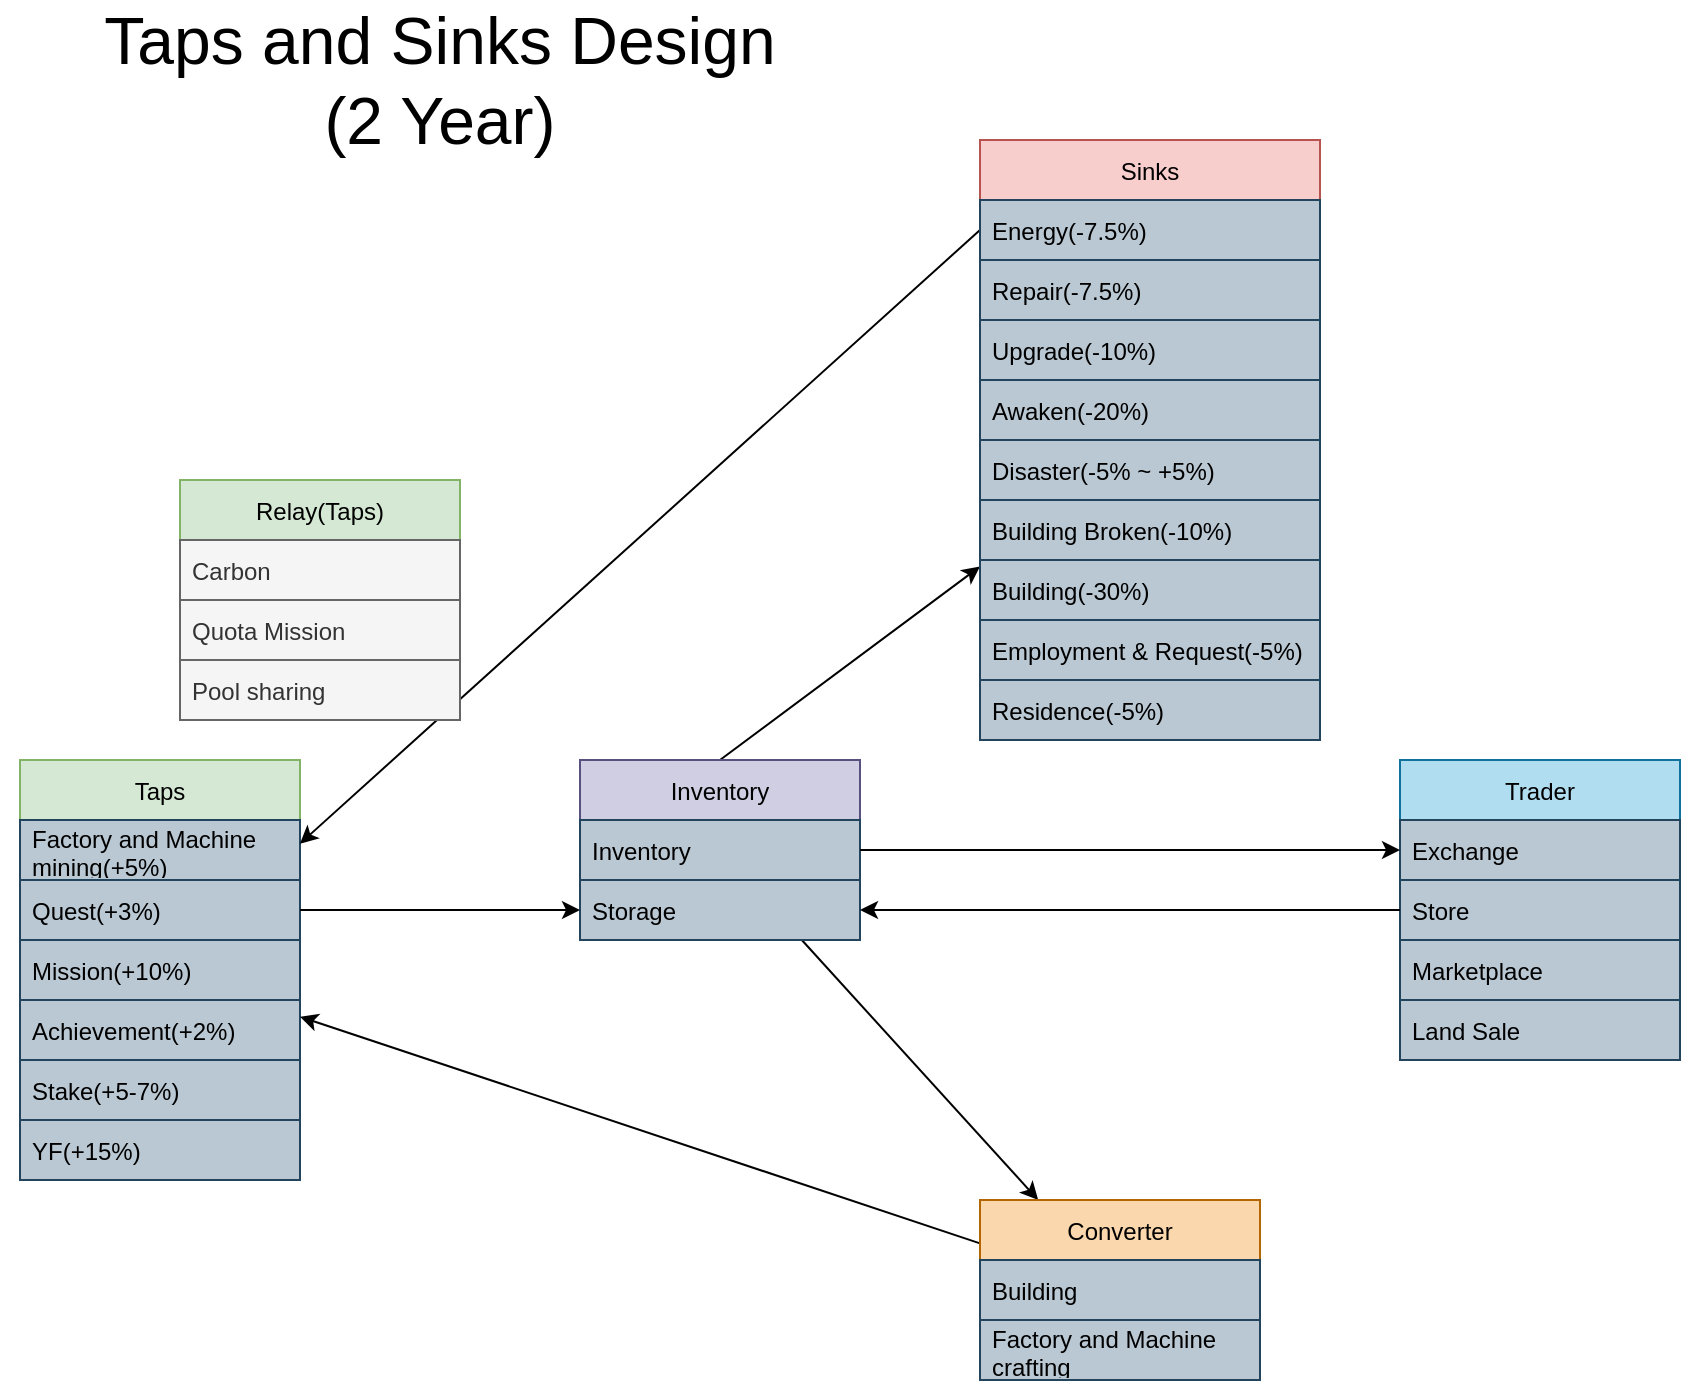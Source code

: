 <mxfile version="20.0.3" type="github">
  <diagram id="5G-i43bFnJrgy0a9fhSI" name="Page-1">
    <mxGraphModel dx="1141" dy="615" grid="1" gridSize="10" guides="1" tooltips="1" connect="1" arrows="1" fold="1" page="1" pageScale="1" pageWidth="850" pageHeight="1100" math="0" shadow="0">
      <root>
        <mxCell id="0" />
        <mxCell id="1" parent="0" />
        <mxCell id="FRvTKEYPMM_RWytjzJ7n-13" value="Taps" style="swimlane;fontStyle=0;childLayout=stackLayout;horizontal=1;startSize=30;horizontalStack=0;resizeParent=1;resizeParentMax=0;resizeLast=0;collapsible=1;marginBottom=0;fillColor=#d5e8d4;strokeColor=#82b366;" parent="1" vertex="1">
          <mxGeometry x="20" y="380" width="140" height="210" as="geometry" />
        </mxCell>
        <mxCell id="FRvTKEYPMM_RWytjzJ7n-14" value="Factory and Machine mining(+5%)" style="text;strokeColor=#23445d;fillColor=#bac8d3;align=left;verticalAlign=middle;spacingLeft=4;spacingRight=4;overflow=hidden;points=[[0,0.5],[1,0.5]];portConstraint=eastwest;rotatable=0;whiteSpace=wrap;" parent="FRvTKEYPMM_RWytjzJ7n-13" vertex="1">
          <mxGeometry y="30" width="140" height="30" as="geometry" />
        </mxCell>
        <mxCell id="FRvTKEYPMM_RWytjzJ7n-15" value="Quest(+3%)" style="text;strokeColor=#23445d;fillColor=#bac8d3;align=left;verticalAlign=middle;spacingLeft=4;spacingRight=4;overflow=hidden;points=[[0,0.5],[1,0.5]];portConstraint=eastwest;rotatable=0;" parent="FRvTKEYPMM_RWytjzJ7n-13" vertex="1">
          <mxGeometry y="60" width="140" height="30" as="geometry" />
        </mxCell>
        <mxCell id="FRvTKEYPMM_RWytjzJ7n-16" value="Mission(+10%)" style="text;strokeColor=#23445d;fillColor=#bac8d3;align=left;verticalAlign=middle;spacingLeft=4;spacingRight=4;overflow=hidden;points=[[0,0.5],[1,0.5]];portConstraint=eastwest;rotatable=0;" parent="FRvTKEYPMM_RWytjzJ7n-13" vertex="1">
          <mxGeometry y="90" width="140" height="30" as="geometry" />
        </mxCell>
        <mxCell id="FRvTKEYPMM_RWytjzJ7n-61" value="Achievement(+2%)" style="text;strokeColor=#23445d;fillColor=#bac8d3;align=left;verticalAlign=middle;spacingLeft=4;spacingRight=4;overflow=hidden;points=[[0,0.5],[1,0.5]];portConstraint=eastwest;rotatable=0;" parent="FRvTKEYPMM_RWytjzJ7n-13" vertex="1">
          <mxGeometry y="120" width="140" height="30" as="geometry" />
        </mxCell>
        <mxCell id="9gXcVgjod_6XNoh5ux4A-3" value="Stake(+5-7%)" style="text;strokeColor=#23445d;fillColor=#bac8d3;align=left;verticalAlign=middle;spacingLeft=4;spacingRight=4;overflow=hidden;points=[[0,0.5],[1,0.5]];portConstraint=eastwest;rotatable=0;" vertex="1" parent="FRvTKEYPMM_RWytjzJ7n-13">
          <mxGeometry y="150" width="140" height="30" as="geometry" />
        </mxCell>
        <mxCell id="9gXcVgjod_6XNoh5ux4A-4" value="YF(+15%)" style="text;strokeColor=#23445d;fillColor=#bac8d3;align=left;verticalAlign=middle;spacingLeft=4;spacingRight=4;overflow=hidden;points=[[0,0.5],[1,0.5]];portConstraint=eastwest;rotatable=0;" vertex="1" parent="FRvTKEYPMM_RWytjzJ7n-13">
          <mxGeometry y="180" width="140" height="30" as="geometry" />
        </mxCell>
        <mxCell id="FRvTKEYPMM_RWytjzJ7n-44" style="rounded=0;orthogonalLoop=1;jettySize=auto;html=1;startArrow=none;startFill=0;" parent="1" source="FRvTKEYPMM_RWytjzJ7n-17" target="FRvTKEYPMM_RWytjzJ7n-25" edge="1">
          <mxGeometry relative="1" as="geometry" />
        </mxCell>
        <mxCell id="FRvTKEYPMM_RWytjzJ7n-45" style="edgeStyle=none;rounded=0;orthogonalLoop=1;jettySize=auto;html=1;exitX=0.5;exitY=0;exitDx=0;exitDy=0;startArrow=none;startFill=0;" parent="1" source="FRvTKEYPMM_RWytjzJ7n-17" target="FRvTKEYPMM_RWytjzJ7n-21" edge="1">
          <mxGeometry relative="1" as="geometry" />
        </mxCell>
        <mxCell id="FRvTKEYPMM_RWytjzJ7n-17" value="Inventory" style="swimlane;fontStyle=0;childLayout=stackLayout;horizontal=1;startSize=30;horizontalStack=0;resizeParent=1;resizeParentMax=0;resizeLast=0;collapsible=1;marginBottom=0;fillColor=#d0cee2;strokeColor=#56517e;" parent="1" vertex="1">
          <mxGeometry x="300" y="380" width="140" height="90" as="geometry" />
        </mxCell>
        <mxCell id="FRvTKEYPMM_RWytjzJ7n-18" value="Inventory" style="text;strokeColor=#23445d;fillColor=#bac8d3;align=left;verticalAlign=middle;spacingLeft=4;spacingRight=4;overflow=hidden;points=[[0,0.5],[1,0.5]];portConstraint=eastwest;rotatable=0;" parent="FRvTKEYPMM_RWytjzJ7n-17" vertex="1">
          <mxGeometry y="30" width="140" height="30" as="geometry" />
        </mxCell>
        <mxCell id="FRvTKEYPMM_RWytjzJ7n-19" value="Storage" style="text;strokeColor=#23445d;fillColor=#bac8d3;align=left;verticalAlign=middle;spacingLeft=4;spacingRight=4;overflow=hidden;points=[[0,0.5],[1,0.5]];portConstraint=eastwest;rotatable=0;" parent="FRvTKEYPMM_RWytjzJ7n-17" vertex="1">
          <mxGeometry y="60" width="140" height="30" as="geometry" />
        </mxCell>
        <mxCell id="FRvTKEYPMM_RWytjzJ7n-42" style="rounded=0;orthogonalLoop=1;jettySize=auto;html=1;exitX=0;exitY=0.5;exitDx=0;exitDy=0;startArrow=none;startFill=0;" parent="1" source="FRvTKEYPMM_RWytjzJ7n-22" target="FRvTKEYPMM_RWytjzJ7n-13" edge="1">
          <mxGeometry relative="1" as="geometry" />
        </mxCell>
        <mxCell id="FRvTKEYPMM_RWytjzJ7n-21" value="Sinks" style="swimlane;fontStyle=0;childLayout=stackLayout;horizontal=1;startSize=30;horizontalStack=0;resizeParent=1;resizeParentMax=0;resizeLast=0;collapsible=1;marginBottom=0;fillColor=#f8cecc;strokeColor=#b85450;" parent="1" vertex="1">
          <mxGeometry x="500" y="70" width="170" height="300" as="geometry" />
        </mxCell>
        <mxCell id="FRvTKEYPMM_RWytjzJ7n-22" value="Energy(-7.5%)" style="text;align=left;verticalAlign=middle;spacingLeft=4;spacingRight=4;overflow=hidden;points=[[0,0.5],[1,0.5]];portConstraint=eastwest;rotatable=0;fillColor=#bac8d3;strokeColor=#23445d;" parent="FRvTKEYPMM_RWytjzJ7n-21" vertex="1">
          <mxGeometry y="30" width="170" height="30" as="geometry" />
        </mxCell>
        <mxCell id="FRvTKEYPMM_RWytjzJ7n-23" value="Repair(-7.5%)" style="text;align=left;verticalAlign=middle;spacingLeft=4;spacingRight=4;overflow=hidden;points=[[0,0.5],[1,0.5]];portConstraint=eastwest;rotatable=0;fillColor=#bac8d3;strokeColor=#23445d;" parent="FRvTKEYPMM_RWytjzJ7n-21" vertex="1">
          <mxGeometry y="60" width="170" height="30" as="geometry" />
        </mxCell>
        <mxCell id="FRvTKEYPMM_RWytjzJ7n-70" value="Upgrade(-10%)" style="text;align=left;verticalAlign=middle;spacingLeft=4;spacingRight=4;overflow=hidden;points=[[0,0.5],[1,0.5]];portConstraint=eastwest;rotatable=0;fillColor=#bac8d3;strokeColor=#23445d;" parent="FRvTKEYPMM_RWytjzJ7n-21" vertex="1">
          <mxGeometry y="90" width="170" height="30" as="geometry" />
        </mxCell>
        <mxCell id="FRvTKEYPMM_RWytjzJ7n-71" value="Awaken(-20%)" style="text;align=left;verticalAlign=middle;spacingLeft=4;spacingRight=4;overflow=hidden;points=[[0,0.5],[1,0.5]];portConstraint=eastwest;rotatable=0;fillColor=#bac8d3;strokeColor=#23445d;" parent="FRvTKEYPMM_RWytjzJ7n-21" vertex="1">
          <mxGeometry y="120" width="170" height="30" as="geometry" />
        </mxCell>
        <mxCell id="FRvTKEYPMM_RWytjzJ7n-51" value="Disaster(-5% ~ +5%)" style="text;align=left;verticalAlign=middle;spacingLeft=4;spacingRight=4;overflow=hidden;points=[[0,0.5],[1,0.5]];portConstraint=eastwest;rotatable=0;fillColor=#bac8d3;strokeColor=#23445d;" parent="FRvTKEYPMM_RWytjzJ7n-21" vertex="1">
          <mxGeometry y="150" width="170" height="30" as="geometry" />
        </mxCell>
        <mxCell id="FRvTKEYPMM_RWytjzJ7n-62" value="Building Broken(-10%)" style="text;align=left;verticalAlign=middle;spacingLeft=4;spacingRight=4;overflow=hidden;points=[[0,0.5],[1,0.5]];portConstraint=eastwest;rotatable=0;fillColor=#bac8d3;strokeColor=#23445d;" parent="FRvTKEYPMM_RWytjzJ7n-21" vertex="1">
          <mxGeometry y="180" width="170" height="30" as="geometry" />
        </mxCell>
        <mxCell id="FRvTKEYPMM_RWytjzJ7n-59" value="Building(-30%)" style="text;align=left;verticalAlign=middle;spacingLeft=4;spacingRight=4;overflow=hidden;points=[[0,0.5],[1,0.5]];portConstraint=eastwest;rotatable=0;fillColor=#bac8d3;strokeColor=#23445d;" parent="FRvTKEYPMM_RWytjzJ7n-21" vertex="1">
          <mxGeometry y="210" width="170" height="30" as="geometry" />
        </mxCell>
        <mxCell id="FRvTKEYPMM_RWytjzJ7n-72" value="Employment &amp; Request(-5%)" style="text;align=left;verticalAlign=middle;spacingLeft=4;spacingRight=4;overflow=hidden;points=[[0,0.5],[1,0.5]];portConstraint=eastwest;rotatable=0;fontStyle=0;fillColor=#bac8d3;strokeColor=#23445d;" parent="FRvTKEYPMM_RWytjzJ7n-21" vertex="1">
          <mxGeometry y="240" width="170" height="30" as="geometry" />
        </mxCell>
        <mxCell id="FRvTKEYPMM_RWytjzJ7n-75" value="Residence(-5%)" style="text;align=left;verticalAlign=middle;spacingLeft=4;spacingRight=4;overflow=hidden;points=[[0,0.5],[1,0.5]];portConstraint=eastwest;rotatable=0;fontStyle=0;fillColor=#bac8d3;strokeColor=#23445d;" parent="FRvTKEYPMM_RWytjzJ7n-21" vertex="1">
          <mxGeometry y="270" width="170" height="30" as="geometry" />
        </mxCell>
        <mxCell id="FRvTKEYPMM_RWytjzJ7n-43" style="rounded=0;orthogonalLoop=1;jettySize=auto;html=1;startArrow=none;startFill=0;" parent="1" source="FRvTKEYPMM_RWytjzJ7n-25" target="FRvTKEYPMM_RWytjzJ7n-13" edge="1">
          <mxGeometry relative="1" as="geometry" />
        </mxCell>
        <mxCell id="FRvTKEYPMM_RWytjzJ7n-25" value="Converter" style="swimlane;fontStyle=0;childLayout=stackLayout;horizontal=1;startSize=30;horizontalStack=0;resizeParent=1;resizeParentMax=0;resizeLast=0;collapsible=1;marginBottom=0;fillColor=#fad7ac;strokeColor=#b46504;" parent="1" vertex="1">
          <mxGeometry x="500" y="600" width="140" height="90" as="geometry" />
        </mxCell>
        <mxCell id="FRvTKEYPMM_RWytjzJ7n-26" value="Building" style="text;strokeColor=#23445d;fillColor=#bac8d3;align=left;verticalAlign=middle;spacingLeft=4;spacingRight=4;overflow=hidden;points=[[0,0.5],[1,0.5]];portConstraint=eastwest;rotatable=0;" parent="FRvTKEYPMM_RWytjzJ7n-25" vertex="1">
          <mxGeometry y="30" width="140" height="30" as="geometry" />
        </mxCell>
        <mxCell id="FRvTKEYPMM_RWytjzJ7n-67" value="Factory and Machine crafting" style="text;strokeColor=#23445d;fillColor=#bac8d3;align=left;verticalAlign=middle;spacingLeft=4;spacingRight=4;overflow=hidden;points=[[0,0.5],[1,0.5]];portConstraint=eastwest;rotatable=0;whiteSpace=wrap;" parent="FRvTKEYPMM_RWytjzJ7n-25" vertex="1">
          <mxGeometry y="60" width="140" height="30" as="geometry" />
        </mxCell>
        <mxCell id="FRvTKEYPMM_RWytjzJ7n-29" value="Trader" style="swimlane;fontStyle=0;childLayout=stackLayout;horizontal=1;startSize=30;horizontalStack=0;resizeParent=1;resizeParentMax=0;resizeLast=0;collapsible=1;marginBottom=0;fillColor=#b1ddf0;strokeColor=#10739e;" parent="1" vertex="1">
          <mxGeometry x="710" y="380" width="140" height="150" as="geometry" />
        </mxCell>
        <mxCell id="FRvTKEYPMM_RWytjzJ7n-30" value="Exchange" style="text;strokeColor=#23445d;fillColor=#bac8d3;align=left;verticalAlign=middle;spacingLeft=4;spacingRight=4;overflow=hidden;points=[[0,0.5],[1,0.5]];portConstraint=eastwest;rotatable=0;" parent="FRvTKEYPMM_RWytjzJ7n-29" vertex="1">
          <mxGeometry y="30" width="140" height="30" as="geometry" />
        </mxCell>
        <mxCell id="FRvTKEYPMM_RWytjzJ7n-31" value="Store" style="text;strokeColor=#23445d;fillColor=#bac8d3;align=left;verticalAlign=middle;spacingLeft=4;spacingRight=4;overflow=hidden;points=[[0,0.5],[1,0.5]];portConstraint=eastwest;rotatable=0;" parent="FRvTKEYPMM_RWytjzJ7n-29" vertex="1">
          <mxGeometry y="60" width="140" height="30" as="geometry" />
        </mxCell>
        <mxCell id="FRvTKEYPMM_RWytjzJ7n-52" value="Marketplace" style="text;strokeColor=#23445d;fillColor=#bac8d3;align=left;verticalAlign=middle;spacingLeft=4;spacingRight=4;overflow=hidden;points=[[0,0.5],[1,0.5]];portConstraint=eastwest;rotatable=0;" parent="FRvTKEYPMM_RWytjzJ7n-29" vertex="1">
          <mxGeometry y="90" width="140" height="30" as="geometry" />
        </mxCell>
        <mxCell id="9gXcVgjod_6XNoh5ux4A-1" value="Land Sale" style="text;strokeColor=#23445d;fillColor=#bac8d3;align=left;verticalAlign=middle;spacingLeft=4;spacingRight=4;overflow=hidden;points=[[0,0.5],[1,0.5]];portConstraint=eastwest;rotatable=0;" vertex="1" parent="FRvTKEYPMM_RWytjzJ7n-29">
          <mxGeometry y="120" width="140" height="30" as="geometry" />
        </mxCell>
        <mxCell id="FRvTKEYPMM_RWytjzJ7n-33" style="edgeStyle=orthogonalEdgeStyle;curved=1;rounded=0;orthogonalLoop=1;jettySize=auto;html=1;exitX=1;exitY=0.5;exitDx=0;exitDy=0;entryX=0;entryY=0.5;entryDx=0;entryDy=0;startArrow=none;startFill=0;" parent="1" source="FRvTKEYPMM_RWytjzJ7n-18" target="FRvTKEYPMM_RWytjzJ7n-30" edge="1">
          <mxGeometry relative="1" as="geometry" />
        </mxCell>
        <mxCell id="FRvTKEYPMM_RWytjzJ7n-34" style="edgeStyle=orthogonalEdgeStyle;curved=1;rounded=0;orthogonalLoop=1;jettySize=auto;html=1;exitX=0;exitY=0.5;exitDx=0;exitDy=0;entryX=1;entryY=0.5;entryDx=0;entryDy=0;startArrow=none;startFill=0;" parent="1" source="FRvTKEYPMM_RWytjzJ7n-31" target="FRvTKEYPMM_RWytjzJ7n-19" edge="1">
          <mxGeometry relative="1" as="geometry" />
        </mxCell>
        <mxCell id="FRvTKEYPMM_RWytjzJ7n-47" style="edgeStyle=none;rounded=0;orthogonalLoop=1;jettySize=auto;html=1;exitX=1;exitY=0.5;exitDx=0;exitDy=0;startArrow=none;startFill=0;" parent="1" source="FRvTKEYPMM_RWytjzJ7n-15" target="FRvTKEYPMM_RWytjzJ7n-19" edge="1">
          <mxGeometry relative="1" as="geometry" />
        </mxCell>
        <mxCell id="FRvTKEYPMM_RWytjzJ7n-54" value="Relay(Taps)" style="swimlane;fontStyle=0;childLayout=stackLayout;horizontal=1;startSize=30;horizontalStack=0;resizeParent=1;resizeParentMax=0;resizeLast=0;collapsible=1;marginBottom=0;fillColor=#d5e8d4;strokeColor=#82b366;" parent="1" vertex="1">
          <mxGeometry x="100" y="240" width="140" height="120" as="geometry" />
        </mxCell>
        <mxCell id="FRvTKEYPMM_RWytjzJ7n-55" value="Carbon" style="text;strokeColor=#666666;fillColor=#f5f5f5;align=left;verticalAlign=middle;spacingLeft=4;spacingRight=4;overflow=hidden;points=[[0,0.5],[1,0.5]];portConstraint=eastwest;rotatable=0;fontColor=#333333;" parent="FRvTKEYPMM_RWytjzJ7n-54" vertex="1">
          <mxGeometry y="30" width="140" height="30" as="geometry" />
        </mxCell>
        <mxCell id="FRvTKEYPMM_RWytjzJ7n-56" value="Quota Mission" style="text;strokeColor=#666666;fillColor=#f5f5f5;align=left;verticalAlign=middle;spacingLeft=4;spacingRight=4;overflow=hidden;points=[[0,0.5],[1,0.5]];portConstraint=eastwest;rotatable=0;fontColor=#333333;" parent="FRvTKEYPMM_RWytjzJ7n-54" vertex="1">
          <mxGeometry y="60" width="140" height="30" as="geometry" />
        </mxCell>
        <mxCell id="FRvTKEYPMM_RWytjzJ7n-64" value="Pool sharing" style="text;strokeColor=#666666;fillColor=#f5f5f5;align=left;verticalAlign=middle;spacingLeft=4;spacingRight=4;overflow=hidden;points=[[0,0.5],[1,0.5]];portConstraint=eastwest;rotatable=0;fontColor=#333333;" parent="FRvTKEYPMM_RWytjzJ7n-54" vertex="1">
          <mxGeometry y="90" width="140" height="30" as="geometry" />
        </mxCell>
        <mxCell id="FRvTKEYPMM_RWytjzJ7n-66" value="&lt;font style=&quot;font-size: 33px;&quot;&gt;Taps and Sinks Design&lt;br&gt;(2 Year)&lt;br&gt;&lt;/font&gt;" style="text;html=1;strokeColor=none;fillColor=none;align=center;verticalAlign=middle;whiteSpace=wrap;rounded=0;" parent="1" vertex="1">
          <mxGeometry x="10" width="440" height="80" as="geometry" />
        </mxCell>
      </root>
    </mxGraphModel>
  </diagram>
</mxfile>
